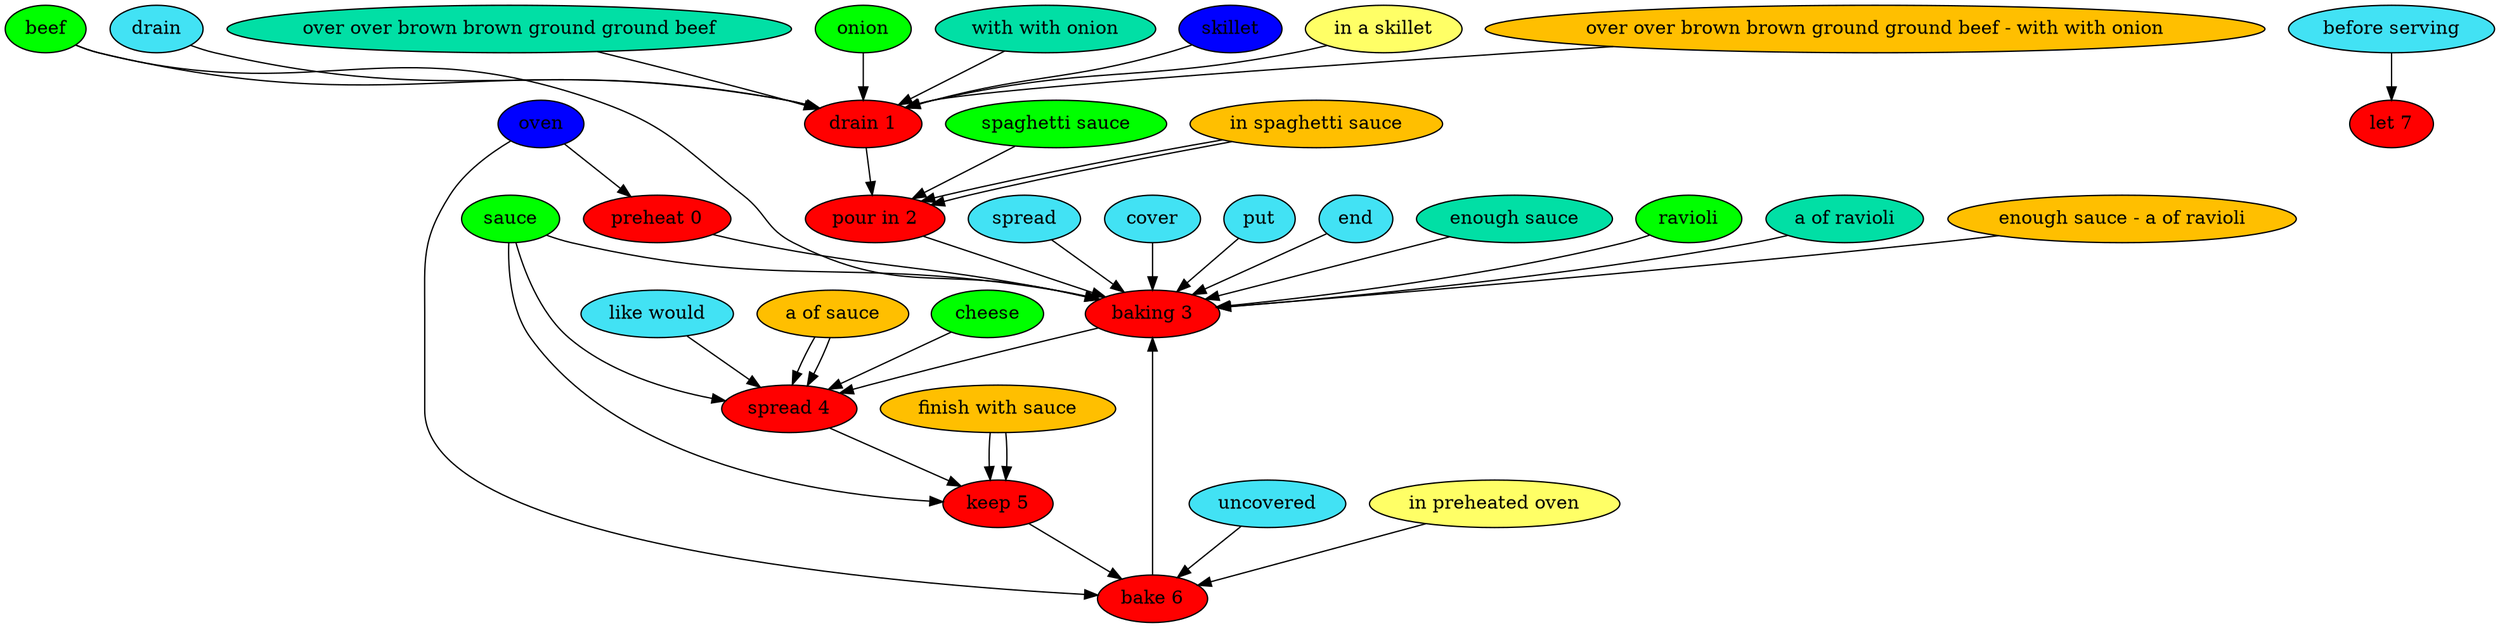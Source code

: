digraph G {
"preheat 0" [style=filled, fillcolor=red];
oven [style=filled, fillcolor="#0000ff"];
oven -> "preheat 0";
"drain 1" [style=filled, fillcolor=red];
drain [style=filled, fillcolor="#42e2f4"];
drain -> "drain 1";
beef [style=filled, fillcolor=green];
beef -> "drain 1";
"over over brown brown ground ground beef" [style=filled, fillcolor="#01DFA5"];
"over over brown brown ground ground beef" -> "drain 1";
onion [style=filled, fillcolor=green];
onion -> "drain 1";
"with with onion" [style=filled, fillcolor="#01DFA5"];
"with with onion" -> "drain 1";
skillet [style=filled, fillcolor="#0000ff"];
skillet -> "drain 1";
"in a skillet" [style=filled, fillcolor="#ffff66"];
"in a skillet" -> "drain 1";
"over over brown brown ground ground beef - with with onion" [style=filled, fillcolor="#FFBF00"];
"over over brown brown ground ground beef - with with onion" -> "drain 1";
"pour in 2" [style=filled, fillcolor=red];
"spaghetti sauce" [style=filled, fillcolor=green];
"spaghetti sauce" -> "pour in 2";
"in spaghetti sauce" [style=filled, fillcolor="#01DFA5"];
"in spaghetti sauce" -> "pour in 2";
"in spaghetti sauce" [style=filled, fillcolor="#FFBF00"];
"in spaghetti sauce" -> "pour in 2";
"baking 3" [style=filled, fillcolor=red];
spread [style=filled, fillcolor="#42e2f4"];
spread -> "baking 3";
cover [style=filled, fillcolor="#42e2f4"];
cover -> "baking 3";
put [style=filled, fillcolor="#42e2f4"];
put -> "baking 3";
end [style=filled, fillcolor="#42e2f4"];
end -> "baking 3";
sauce [style=filled, fillcolor=green];
sauce -> "baking 3";
"enough sauce" [style=filled, fillcolor="#01DFA5"];
"enough sauce" -> "baking 3";
beef [style=filled, fillcolor=green];
beef -> "baking 3";
ravioli [style=filled, fillcolor=green];
ravioli -> "baking 3";
"a of ravioli" [style=filled, fillcolor="#01DFA5"];
"a of ravioli" -> "baking 3";
"enough sauce - a of ravioli" [style=filled, fillcolor="#FFBF00"];
"enough sauce - a of ravioli" -> "baking 3";
"spread 4" [style=filled, fillcolor=red];
"like would" [style=filled, fillcolor="#42e2f4"];
"like would" -> "spread 4";
sauce [style=filled, fillcolor=green];
sauce -> "spread 4";
"a of sauce" [style=filled, fillcolor="#01DFA5"];
"a of sauce" -> "spread 4";
cheese [style=filled, fillcolor=green];
cheese -> "spread 4";
"a of sauce" [style=filled, fillcolor="#FFBF00"];
"a of sauce" -> "spread 4";
"keep 5" [style=filled, fillcolor=red];
sauce [style=filled, fillcolor=green];
sauce -> "keep 5";
"finish with sauce" [style=filled, fillcolor="#01DFA5"];
"finish with sauce" -> "keep 5";
"finish with sauce" [style=filled, fillcolor="#FFBF00"];
"finish with sauce" -> "keep 5";
"bake 6" [style=filled, fillcolor=red];
uncovered [style=filled, fillcolor="#42e2f4"];
uncovered -> "bake 6";
oven [style=filled, fillcolor="#0000ff"];
oven -> "bake 6";
"in preheated oven" [style=filled, fillcolor="#ffff66"];
"in preheated oven" -> "bake 6";
"let 7" [style=filled, fillcolor=red];
"before serving" [style=filled, fillcolor="#42e2f4"];
"before serving" -> "let 7";
"preheat 0" -> "baking 3";
"drain 1" -> "pour in 2";
"pour in 2" -> "baking 3";
"baking 3" -> "spread 4";
"spread 4" -> "keep 5";
"keep 5" -> "bake 6";
"bake 6" -> "baking 3";
}
